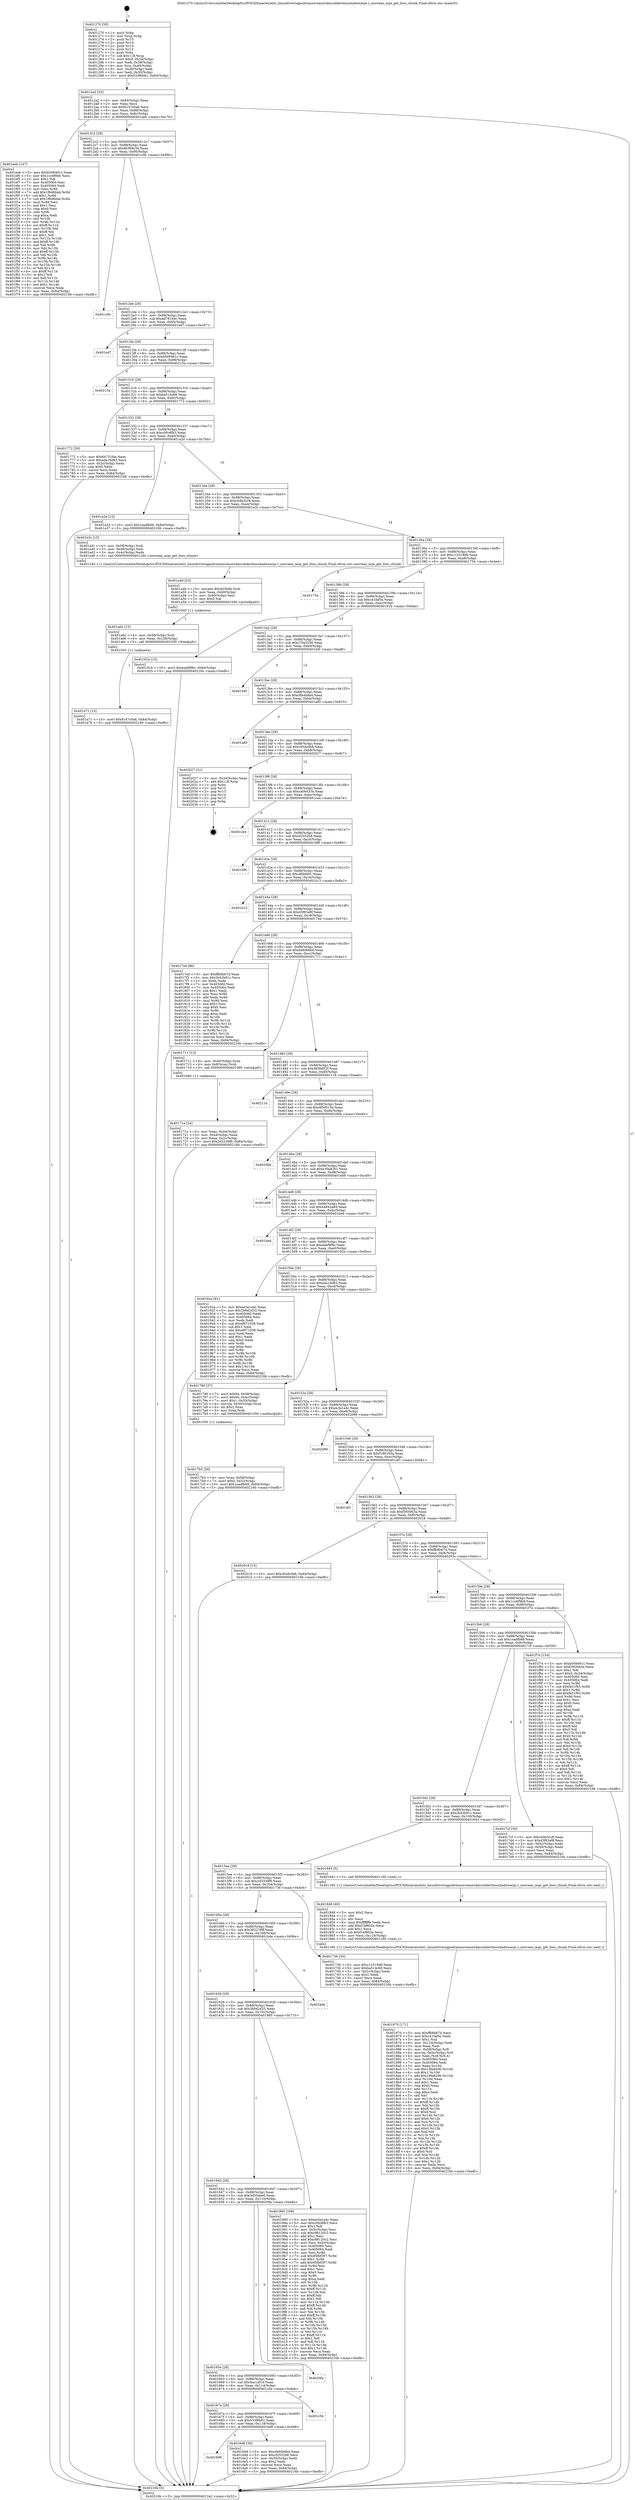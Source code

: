 digraph "0x401270" {
  label = "0x401270 (/mnt/c/Users/mathe/Desktop/tcc/POCII/binaries/extr_linuxdriversgpudrmnouveaunvkmsubdevbiosshadowacpi.c_nouveau_acpi_get_bios_chunk_Final-ollvm.out::main(0))"
  labelloc = "t"
  node[shape=record]

  Entry [label="",width=0.3,height=0.3,shape=circle,fillcolor=black,style=filled]
  "0x4012a2" [label="{
     0x4012a2 [32]\l
     | [instrs]\l
     &nbsp;&nbsp;0x4012a2 \<+6\>: mov -0x84(%rbp),%eax\l
     &nbsp;&nbsp;0x4012a8 \<+2\>: mov %eax,%ecx\l
     &nbsp;&nbsp;0x4012aa \<+6\>: sub $0x8147c0a6,%ecx\l
     &nbsp;&nbsp;0x4012b0 \<+6\>: mov %eax,-0x88(%rbp)\l
     &nbsp;&nbsp;0x4012b6 \<+6\>: mov %ecx,-0x8c(%rbp)\l
     &nbsp;&nbsp;0x4012bc \<+6\>: je 0000000000401eeb \<main+0xc7b\>\l
  }"]
  "0x401eeb" [label="{
     0x401eeb [147]\l
     | [instrs]\l
     &nbsp;&nbsp;0x401eeb \<+5\>: mov $0xb508461c,%eax\l
     &nbsp;&nbsp;0x401ef0 \<+5\>: mov $0x1cc6f9b8,%ecx\l
     &nbsp;&nbsp;0x401ef5 \<+2\>: mov $0x1,%dl\l
     &nbsp;&nbsp;0x401ef7 \<+7\>: mov 0x405060,%esi\l
     &nbsp;&nbsp;0x401efe \<+7\>: mov 0x405064,%edi\l
     &nbsp;&nbsp;0x401f05 \<+3\>: mov %esi,%r8d\l
     &nbsp;&nbsp;0x401f08 \<+7\>: add $0x1f6d6bbb,%r8d\l
     &nbsp;&nbsp;0x401f0f \<+4\>: sub $0x1,%r8d\l
     &nbsp;&nbsp;0x401f13 \<+7\>: sub $0x1f6d6bbb,%r8d\l
     &nbsp;&nbsp;0x401f1a \<+4\>: imul %r8d,%esi\l
     &nbsp;&nbsp;0x401f1e \<+3\>: and $0x1,%esi\l
     &nbsp;&nbsp;0x401f21 \<+3\>: cmp $0x0,%esi\l
     &nbsp;&nbsp;0x401f24 \<+4\>: sete %r9b\l
     &nbsp;&nbsp;0x401f28 \<+3\>: cmp $0xa,%edi\l
     &nbsp;&nbsp;0x401f2b \<+4\>: setl %r10b\l
     &nbsp;&nbsp;0x401f2f \<+3\>: mov %r9b,%r11b\l
     &nbsp;&nbsp;0x401f32 \<+4\>: xor $0xff,%r11b\l
     &nbsp;&nbsp;0x401f36 \<+3\>: mov %r10b,%bl\l
     &nbsp;&nbsp;0x401f39 \<+3\>: xor $0xff,%bl\l
     &nbsp;&nbsp;0x401f3c \<+3\>: xor $0x1,%dl\l
     &nbsp;&nbsp;0x401f3f \<+3\>: mov %r11b,%r14b\l
     &nbsp;&nbsp;0x401f42 \<+4\>: and $0xff,%r14b\l
     &nbsp;&nbsp;0x401f46 \<+3\>: and %dl,%r9b\l
     &nbsp;&nbsp;0x401f49 \<+3\>: mov %bl,%r15b\l
     &nbsp;&nbsp;0x401f4c \<+4\>: and $0xff,%r15b\l
     &nbsp;&nbsp;0x401f50 \<+3\>: and %dl,%r10b\l
     &nbsp;&nbsp;0x401f53 \<+3\>: or %r9b,%r14b\l
     &nbsp;&nbsp;0x401f56 \<+3\>: or %r10b,%r15b\l
     &nbsp;&nbsp;0x401f59 \<+3\>: xor %r15b,%r14b\l
     &nbsp;&nbsp;0x401f5c \<+3\>: or %bl,%r11b\l
     &nbsp;&nbsp;0x401f5f \<+4\>: xor $0xff,%r11b\l
     &nbsp;&nbsp;0x401f63 \<+3\>: or $0x1,%dl\l
     &nbsp;&nbsp;0x401f66 \<+3\>: and %dl,%r11b\l
     &nbsp;&nbsp;0x401f69 \<+3\>: or %r11b,%r14b\l
     &nbsp;&nbsp;0x401f6c \<+4\>: test $0x1,%r14b\l
     &nbsp;&nbsp;0x401f70 \<+3\>: cmovne %ecx,%eax\l
     &nbsp;&nbsp;0x401f73 \<+6\>: mov %eax,-0x84(%rbp)\l
     &nbsp;&nbsp;0x401f79 \<+5\>: jmp 000000000040216b \<main+0xefb\>\l
  }"]
  "0x4012c2" [label="{
     0x4012c2 [28]\l
     | [instrs]\l
     &nbsp;&nbsp;0x4012c2 \<+5\>: jmp 00000000004012c7 \<main+0x57\>\l
     &nbsp;&nbsp;0x4012c7 \<+6\>: mov -0x88(%rbp),%eax\l
     &nbsp;&nbsp;0x4012cd \<+5\>: sub $0x96399c34,%eax\l
     &nbsp;&nbsp;0x4012d2 \<+6\>: mov %eax,-0x90(%rbp)\l
     &nbsp;&nbsp;0x4012d8 \<+6\>: je 0000000000401c0b \<main+0x99b\>\l
  }"]
  Exit [label="",width=0.3,height=0.3,shape=circle,fillcolor=black,style=filled,peripheries=2]
  "0x401c0b" [label="{
     0x401c0b\l
  }", style=dashed]
  "0x4012de" [label="{
     0x4012de [28]\l
     | [instrs]\l
     &nbsp;&nbsp;0x4012de \<+5\>: jmp 00000000004012e3 \<main+0x73\>\l
     &nbsp;&nbsp;0x4012e3 \<+6\>: mov -0x88(%rbp),%eax\l
     &nbsp;&nbsp;0x4012e9 \<+5\>: sub $0xad781d4c,%eax\l
     &nbsp;&nbsp;0x4012ee \<+6\>: mov %eax,-0x94(%rbp)\l
     &nbsp;&nbsp;0x4012f4 \<+6\>: je 0000000000401ed7 \<main+0xc67\>\l
  }"]
  "0x401a71" [label="{
     0x401a71 [15]\l
     | [instrs]\l
     &nbsp;&nbsp;0x401a71 \<+10\>: movl $0x8147c0a6,-0x84(%rbp)\l
     &nbsp;&nbsp;0x401a7b \<+5\>: jmp 000000000040216b \<main+0xefb\>\l
  }"]
  "0x401ed7" [label="{
     0x401ed7\l
  }", style=dashed]
  "0x4012fa" [label="{
     0x4012fa [28]\l
     | [instrs]\l
     &nbsp;&nbsp;0x4012fa \<+5\>: jmp 00000000004012ff \<main+0x8f\>\l
     &nbsp;&nbsp;0x4012ff \<+6\>: mov -0x88(%rbp),%eax\l
     &nbsp;&nbsp;0x401305 \<+5\>: sub $0xb508461c,%eax\l
     &nbsp;&nbsp;0x40130a \<+6\>: mov %eax,-0x98(%rbp)\l
     &nbsp;&nbsp;0x401310 \<+6\>: je 000000000040215a \<main+0xeea\>\l
  }"]
  "0x401a62" [label="{
     0x401a62 [15]\l
     | [instrs]\l
     &nbsp;&nbsp;0x401a62 \<+4\>: mov -0x58(%rbp),%rdi\l
     &nbsp;&nbsp;0x401a66 \<+6\>: mov %eax,-0x128(%rbp)\l
     &nbsp;&nbsp;0x401a6c \<+5\>: call 0000000000401030 \<free@plt\>\l
     | [calls]\l
     &nbsp;&nbsp;0x401030 \{1\} (unknown)\l
  }"]
  "0x40215a" [label="{
     0x40215a\l
  }", style=dashed]
  "0x401316" [label="{
     0x401316 [28]\l
     | [instrs]\l
     &nbsp;&nbsp;0x401316 \<+5\>: jmp 000000000040131b \<main+0xab\>\l
     &nbsp;&nbsp;0x40131b \<+6\>: mov -0x88(%rbp),%eax\l
     &nbsp;&nbsp;0x401321 \<+5\>: sub $0xba514c66,%eax\l
     &nbsp;&nbsp;0x401326 \<+6\>: mov %eax,-0x9c(%rbp)\l
     &nbsp;&nbsp;0x40132c \<+6\>: je 0000000000401772 \<main+0x502\>\l
  }"]
  "0x401a4b" [label="{
     0x401a4b [23]\l
     | [instrs]\l
     &nbsp;&nbsp;0x401a4b \<+10\>: movabs $0x4030d6,%rdi\l
     &nbsp;&nbsp;0x401a55 \<+3\>: mov %eax,-0x60(%rbp)\l
     &nbsp;&nbsp;0x401a58 \<+3\>: mov -0x60(%rbp),%esi\l
     &nbsp;&nbsp;0x401a5b \<+2\>: mov $0x0,%al\l
     &nbsp;&nbsp;0x401a5d \<+5\>: call 0000000000401040 \<printf@plt\>\l
     | [calls]\l
     &nbsp;&nbsp;0x401040 \{1\} (unknown)\l
  }"]
  "0x401772" [label="{
     0x401772 [30]\l
     | [instrs]\l
     &nbsp;&nbsp;0x401772 \<+5\>: mov $0x6b731f4e,%eax\l
     &nbsp;&nbsp;0x401777 \<+5\>: mov $0xeda19d63,%ecx\l
     &nbsp;&nbsp;0x40177c \<+3\>: mov -0x2c(%rbp),%edx\l
     &nbsp;&nbsp;0x40177f \<+3\>: cmp $0x0,%edx\l
     &nbsp;&nbsp;0x401782 \<+3\>: cmove %ecx,%eax\l
     &nbsp;&nbsp;0x401785 \<+6\>: mov %eax,-0x84(%rbp)\l
     &nbsp;&nbsp;0x40178b \<+5\>: jmp 000000000040216b \<main+0xefb\>\l
  }"]
  "0x401332" [label="{
     0x401332 [28]\l
     | [instrs]\l
     &nbsp;&nbsp;0x401332 \<+5\>: jmp 0000000000401337 \<main+0xc7\>\l
     &nbsp;&nbsp;0x401337 \<+6\>: mov -0x88(%rbp),%eax\l
     &nbsp;&nbsp;0x40133d \<+5\>: sub $0xc00c8fb3,%eax\l
     &nbsp;&nbsp;0x401342 \<+6\>: mov %eax,-0xa0(%rbp)\l
     &nbsp;&nbsp;0x401348 \<+6\>: je 0000000000401a2d \<main+0x7bd\>\l
  }"]
  "0x401870" [label="{
     0x401870 [171]\l
     | [instrs]\l
     &nbsp;&nbsp;0x401870 \<+5\>: mov $0xffb8b67d,%ecx\l
     &nbsp;&nbsp;0x401875 \<+5\>: mov $0xc41faf5e,%edx\l
     &nbsp;&nbsp;0x40187a \<+3\>: mov $0x1,%sil\l
     &nbsp;&nbsp;0x40187d \<+6\>: mov -0x124(%rbp),%edi\l
     &nbsp;&nbsp;0x401883 \<+3\>: imul %eax,%edi\l
     &nbsp;&nbsp;0x401886 \<+4\>: mov -0x58(%rbp),%r8\l
     &nbsp;&nbsp;0x40188a \<+4\>: movslq -0x5c(%rbp),%r9\l
     &nbsp;&nbsp;0x40188e \<+4\>: mov %edi,(%r8,%r9,4)\l
     &nbsp;&nbsp;0x401892 \<+7\>: mov 0x405060,%eax\l
     &nbsp;&nbsp;0x401899 \<+7\>: mov 0x405064,%edi\l
     &nbsp;&nbsp;0x4018a0 \<+3\>: mov %eax,%r10d\l
     &nbsp;&nbsp;0x4018a3 \<+7\>: sub $0x19fa8290,%r10d\l
     &nbsp;&nbsp;0x4018aa \<+4\>: sub $0x1,%r10d\l
     &nbsp;&nbsp;0x4018ae \<+7\>: add $0x19fa8290,%r10d\l
     &nbsp;&nbsp;0x4018b5 \<+4\>: imul %r10d,%eax\l
     &nbsp;&nbsp;0x4018b9 \<+3\>: and $0x1,%eax\l
     &nbsp;&nbsp;0x4018bc \<+3\>: cmp $0x0,%eax\l
     &nbsp;&nbsp;0x4018bf \<+4\>: sete %r11b\l
     &nbsp;&nbsp;0x4018c3 \<+3\>: cmp $0xa,%edi\l
     &nbsp;&nbsp;0x4018c6 \<+3\>: setl %bl\l
     &nbsp;&nbsp;0x4018c9 \<+3\>: mov %r11b,%r14b\l
     &nbsp;&nbsp;0x4018cc \<+4\>: xor $0xff,%r14b\l
     &nbsp;&nbsp;0x4018d0 \<+3\>: mov %bl,%r15b\l
     &nbsp;&nbsp;0x4018d3 \<+4\>: xor $0xff,%r15b\l
     &nbsp;&nbsp;0x4018d7 \<+4\>: xor $0x0,%sil\l
     &nbsp;&nbsp;0x4018db \<+3\>: mov %r14b,%r12b\l
     &nbsp;&nbsp;0x4018de \<+4\>: and $0x0,%r12b\l
     &nbsp;&nbsp;0x4018e2 \<+3\>: and %sil,%r11b\l
     &nbsp;&nbsp;0x4018e5 \<+3\>: mov %r15b,%r13b\l
     &nbsp;&nbsp;0x4018e8 \<+4\>: and $0x0,%r13b\l
     &nbsp;&nbsp;0x4018ec \<+3\>: and %sil,%bl\l
     &nbsp;&nbsp;0x4018ef \<+3\>: or %r11b,%r12b\l
     &nbsp;&nbsp;0x4018f2 \<+3\>: or %bl,%r13b\l
     &nbsp;&nbsp;0x4018f5 \<+3\>: xor %r13b,%r12b\l
     &nbsp;&nbsp;0x4018f8 \<+3\>: or %r15b,%r14b\l
     &nbsp;&nbsp;0x4018fb \<+4\>: xor $0xff,%r14b\l
     &nbsp;&nbsp;0x4018ff \<+4\>: or $0x0,%sil\l
     &nbsp;&nbsp;0x401903 \<+3\>: and %sil,%r14b\l
     &nbsp;&nbsp;0x401906 \<+3\>: or %r14b,%r12b\l
     &nbsp;&nbsp;0x401909 \<+4\>: test $0x1,%r12b\l
     &nbsp;&nbsp;0x40190d \<+3\>: cmovne %edx,%ecx\l
     &nbsp;&nbsp;0x401910 \<+6\>: mov %ecx,-0x84(%rbp)\l
     &nbsp;&nbsp;0x401916 \<+5\>: jmp 000000000040216b \<main+0xefb\>\l
  }"]
  "0x401a2d" [label="{
     0x401a2d [15]\l
     | [instrs]\l
     &nbsp;&nbsp;0x401a2d \<+10\>: movl $0x1eadfb69,-0x84(%rbp)\l
     &nbsp;&nbsp;0x401a37 \<+5\>: jmp 000000000040216b \<main+0xefb\>\l
  }"]
  "0x40134e" [label="{
     0x40134e [28]\l
     | [instrs]\l
     &nbsp;&nbsp;0x40134e \<+5\>: jmp 0000000000401353 \<main+0xe3\>\l
     &nbsp;&nbsp;0x401353 \<+6\>: mov -0x88(%rbp),%eax\l
     &nbsp;&nbsp;0x401359 \<+5\>: sub $0xc04b3cc8,%eax\l
     &nbsp;&nbsp;0x40135e \<+6\>: mov %eax,-0xa4(%rbp)\l
     &nbsp;&nbsp;0x401364 \<+6\>: je 0000000000401a3c \<main+0x7cc\>\l
  }"]
  "0x401848" [label="{
     0x401848 [40]\l
     | [instrs]\l
     &nbsp;&nbsp;0x401848 \<+5\>: mov $0x2,%ecx\l
     &nbsp;&nbsp;0x40184d \<+1\>: cltd\l
     &nbsp;&nbsp;0x40184e \<+2\>: idiv %ecx\l
     &nbsp;&nbsp;0x401850 \<+6\>: imul $0xfffffffe,%edx,%ecx\l
     &nbsp;&nbsp;0x401856 \<+6\>: add $0xf1bf602e,%ecx\l
     &nbsp;&nbsp;0x40185c \<+3\>: add $0x1,%ecx\l
     &nbsp;&nbsp;0x40185f \<+6\>: sub $0xf1bf602e,%ecx\l
     &nbsp;&nbsp;0x401865 \<+6\>: mov %ecx,-0x124(%rbp)\l
     &nbsp;&nbsp;0x40186b \<+5\>: call 0000000000401160 \<next_i\>\l
     | [calls]\l
     &nbsp;&nbsp;0x401160 \{1\} (/mnt/c/Users/mathe/Desktop/tcc/POCII/binaries/extr_linuxdriversgpudrmnouveaunvkmsubdevbiosshadowacpi.c_nouveau_acpi_get_bios_chunk_Final-ollvm.out::next_i)\l
  }"]
  "0x401a3c" [label="{
     0x401a3c [15]\l
     | [instrs]\l
     &nbsp;&nbsp;0x401a3c \<+4\>: mov -0x58(%rbp),%rdi\l
     &nbsp;&nbsp;0x401a40 \<+3\>: mov -0x48(%rbp),%esi\l
     &nbsp;&nbsp;0x401a43 \<+3\>: mov -0x4c(%rbp),%edx\l
     &nbsp;&nbsp;0x401a46 \<+5\>: call 0000000000401240 \<nouveau_acpi_get_bios_chunk\>\l
     | [calls]\l
     &nbsp;&nbsp;0x401240 \{1\} (/mnt/c/Users/mathe/Desktop/tcc/POCII/binaries/extr_linuxdriversgpudrmnouveaunvkmsubdevbiosshadowacpi.c_nouveau_acpi_get_bios_chunk_Final-ollvm.out::nouveau_acpi_get_bios_chunk)\l
  }"]
  "0x40136a" [label="{
     0x40136a [28]\l
     | [instrs]\l
     &nbsp;&nbsp;0x40136a \<+5\>: jmp 000000000040136f \<main+0xff\>\l
     &nbsp;&nbsp;0x40136f \<+6\>: mov -0x88(%rbp),%eax\l
     &nbsp;&nbsp;0x401375 \<+5\>: sub $0xc12519d8,%eax\l
     &nbsp;&nbsp;0x40137a \<+6\>: mov %eax,-0xa8(%rbp)\l
     &nbsp;&nbsp;0x401380 \<+6\>: je 0000000000401754 \<main+0x4e4\>\l
  }"]
  "0x4017b5" [label="{
     0x4017b5 [26]\l
     | [instrs]\l
     &nbsp;&nbsp;0x4017b5 \<+4\>: mov %rax,-0x58(%rbp)\l
     &nbsp;&nbsp;0x4017b9 \<+7\>: movl $0x0,-0x5c(%rbp)\l
     &nbsp;&nbsp;0x4017c0 \<+10\>: movl $0x1eadfb69,-0x84(%rbp)\l
     &nbsp;&nbsp;0x4017ca \<+5\>: jmp 000000000040216b \<main+0xefb\>\l
  }"]
  "0x401754" [label="{
     0x401754\l
  }", style=dashed]
  "0x401386" [label="{
     0x401386 [28]\l
     | [instrs]\l
     &nbsp;&nbsp;0x401386 \<+5\>: jmp 000000000040138b \<main+0x11b\>\l
     &nbsp;&nbsp;0x40138b \<+6\>: mov -0x88(%rbp),%eax\l
     &nbsp;&nbsp;0x401391 \<+5\>: sub $0xc41faf5e,%eax\l
     &nbsp;&nbsp;0x401396 \<+6\>: mov %eax,-0xac(%rbp)\l
     &nbsp;&nbsp;0x40139c \<+6\>: je 000000000040191b \<main+0x6ab\>\l
  }"]
  "0x40171e" [label="{
     0x40171e [24]\l
     | [instrs]\l
     &nbsp;&nbsp;0x40171e \<+3\>: mov %eax,-0x44(%rbp)\l
     &nbsp;&nbsp;0x401721 \<+3\>: mov -0x44(%rbp),%eax\l
     &nbsp;&nbsp;0x401724 \<+3\>: mov %eax,-0x2c(%rbp)\l
     &nbsp;&nbsp;0x401727 \<+10\>: movl $0x2d3339f9,-0x84(%rbp)\l
     &nbsp;&nbsp;0x401731 \<+5\>: jmp 000000000040216b \<main+0xefb\>\l
  }"]
  "0x40191b" [label="{
     0x40191b [15]\l
     | [instrs]\l
     &nbsp;&nbsp;0x40191b \<+10\>: movl $0xeabf9f8c,-0x84(%rbp)\l
     &nbsp;&nbsp;0x401925 \<+5\>: jmp 000000000040216b \<main+0xefb\>\l
  }"]
  "0x4013a2" [label="{
     0x4013a2 [28]\l
     | [instrs]\l
     &nbsp;&nbsp;0x4013a2 \<+5\>: jmp 00000000004013a7 \<main+0x137\>\l
     &nbsp;&nbsp;0x4013a7 \<+6\>: mov -0x88(%rbp),%eax\l
     &nbsp;&nbsp;0x4013ad \<+5\>: sub $0xc70a5256,%eax\l
     &nbsp;&nbsp;0x4013b2 \<+6\>: mov %eax,-0xb0(%rbp)\l
     &nbsp;&nbsp;0x4013b8 \<+6\>: je 0000000000401d4f \<main+0xadf\>\l
  }"]
  "0x401270" [label="{
     0x401270 [50]\l
     | [instrs]\l
     &nbsp;&nbsp;0x401270 \<+1\>: push %rbp\l
     &nbsp;&nbsp;0x401271 \<+3\>: mov %rsp,%rbp\l
     &nbsp;&nbsp;0x401274 \<+2\>: push %r15\l
     &nbsp;&nbsp;0x401276 \<+2\>: push %r14\l
     &nbsp;&nbsp;0x401278 \<+2\>: push %r13\l
     &nbsp;&nbsp;0x40127a \<+2\>: push %r12\l
     &nbsp;&nbsp;0x40127c \<+1\>: push %rbx\l
     &nbsp;&nbsp;0x40127d \<+7\>: sub $0x118,%rsp\l
     &nbsp;&nbsp;0x401284 \<+7\>: movl $0x0,-0x34(%rbp)\l
     &nbsp;&nbsp;0x40128b \<+3\>: mov %edi,-0x38(%rbp)\l
     &nbsp;&nbsp;0x40128e \<+4\>: mov %rsi,-0x40(%rbp)\l
     &nbsp;&nbsp;0x401292 \<+3\>: mov -0x38(%rbp),%edi\l
     &nbsp;&nbsp;0x401295 \<+3\>: mov %edi,-0x30(%rbp)\l
     &nbsp;&nbsp;0x401298 \<+10\>: movl $0x533f6b81,-0x84(%rbp)\l
  }"]
  "0x401d4f" [label="{
     0x401d4f\l
  }", style=dashed]
  "0x4013be" [label="{
     0x4013be [28]\l
     | [instrs]\l
     &nbsp;&nbsp;0x4013be \<+5\>: jmp 00000000004013c3 \<main+0x153\>\l
     &nbsp;&nbsp;0x4013c3 \<+6\>: mov -0x88(%rbp),%eax\l
     &nbsp;&nbsp;0x4013c9 \<+5\>: sub $0xc8b4b8a4,%eax\l
     &nbsp;&nbsp;0x4013ce \<+6\>: mov %eax,-0xb4(%rbp)\l
     &nbsp;&nbsp;0x4013d4 \<+6\>: je 0000000000401a80 \<main+0x810\>\l
  }"]
  "0x40216b" [label="{
     0x40216b [5]\l
     | [instrs]\l
     &nbsp;&nbsp;0x40216b \<+5\>: jmp 00000000004012a2 \<main+0x32\>\l
  }"]
  "0x401a80" [label="{
     0x401a80\l
  }", style=dashed]
  "0x4013da" [label="{
     0x4013da [28]\l
     | [instrs]\l
     &nbsp;&nbsp;0x4013da \<+5\>: jmp 00000000004013df \<main+0x16f\>\l
     &nbsp;&nbsp;0x4013df \<+6\>: mov -0x88(%rbp),%eax\l
     &nbsp;&nbsp;0x4013e5 \<+5\>: sub $0xc93dc0b8,%eax\l
     &nbsp;&nbsp;0x4013ea \<+6\>: mov %eax,-0xb8(%rbp)\l
     &nbsp;&nbsp;0x4013f0 \<+6\>: je 0000000000402027 \<main+0xdb7\>\l
  }"]
  "0x401696" [label="{
     0x401696\l
  }", style=dashed]
  "0x402027" [label="{
     0x402027 [21]\l
     | [instrs]\l
     &nbsp;&nbsp;0x402027 \<+3\>: mov -0x34(%rbp),%eax\l
     &nbsp;&nbsp;0x40202a \<+7\>: add $0x118,%rsp\l
     &nbsp;&nbsp;0x402031 \<+1\>: pop %rbx\l
     &nbsp;&nbsp;0x402032 \<+2\>: pop %r12\l
     &nbsp;&nbsp;0x402034 \<+2\>: pop %r13\l
     &nbsp;&nbsp;0x402036 \<+2\>: pop %r14\l
     &nbsp;&nbsp;0x402038 \<+2\>: pop %r15\l
     &nbsp;&nbsp;0x40203a \<+1\>: pop %rbp\l
     &nbsp;&nbsp;0x40203b \<+1\>: ret\l
  }"]
  "0x4013f6" [label="{
     0x4013f6 [28]\l
     | [instrs]\l
     &nbsp;&nbsp;0x4013f6 \<+5\>: jmp 00000000004013fb \<main+0x18b\>\l
     &nbsp;&nbsp;0x4013fb \<+6\>: mov -0x88(%rbp),%eax\l
     &nbsp;&nbsp;0x401401 \<+5\>: sub $0xca094334,%eax\l
     &nbsp;&nbsp;0x401406 \<+6\>: mov %eax,-0xbc(%rbp)\l
     &nbsp;&nbsp;0x40140c \<+6\>: je 0000000000401ce4 \<main+0xa74\>\l
  }"]
  "0x4016d8" [label="{
     0x4016d8 [30]\l
     | [instrs]\l
     &nbsp;&nbsp;0x4016d8 \<+5\>: mov $0xd460b6bd,%eax\l
     &nbsp;&nbsp;0x4016dd \<+5\>: mov $0xcf2552b8,%ecx\l
     &nbsp;&nbsp;0x4016e2 \<+3\>: mov -0x30(%rbp),%edx\l
     &nbsp;&nbsp;0x4016e5 \<+3\>: cmp $0x2,%edx\l
     &nbsp;&nbsp;0x4016e8 \<+3\>: cmovne %ecx,%eax\l
     &nbsp;&nbsp;0x4016eb \<+6\>: mov %eax,-0x84(%rbp)\l
     &nbsp;&nbsp;0x4016f1 \<+5\>: jmp 000000000040216b \<main+0xefb\>\l
  }"]
  "0x401ce4" [label="{
     0x401ce4\l
  }", style=dashed]
  "0x401412" [label="{
     0x401412 [28]\l
     | [instrs]\l
     &nbsp;&nbsp;0x401412 \<+5\>: jmp 0000000000401417 \<main+0x1a7\>\l
     &nbsp;&nbsp;0x401417 \<+6\>: mov -0x88(%rbp),%eax\l
     &nbsp;&nbsp;0x40141d \<+5\>: sub $0xcf2552b8,%eax\l
     &nbsp;&nbsp;0x401422 \<+6\>: mov %eax,-0xc0(%rbp)\l
     &nbsp;&nbsp;0x401428 \<+6\>: je 00000000004016f6 \<main+0x486\>\l
  }"]
  "0x40167a" [label="{
     0x40167a [28]\l
     | [instrs]\l
     &nbsp;&nbsp;0x40167a \<+5\>: jmp 000000000040167f \<main+0x40f\>\l
     &nbsp;&nbsp;0x40167f \<+6\>: mov -0x88(%rbp),%eax\l
     &nbsp;&nbsp;0x401685 \<+5\>: sub $0x533f6b81,%eax\l
     &nbsp;&nbsp;0x40168a \<+6\>: mov %eax,-0x118(%rbp)\l
     &nbsp;&nbsp;0x401690 \<+6\>: je 00000000004016d8 \<main+0x468\>\l
  }"]
  "0x4016f6" [label="{
     0x4016f6\l
  }", style=dashed]
  "0x40142e" [label="{
     0x40142e [28]\l
     | [instrs]\l
     &nbsp;&nbsp;0x40142e \<+5\>: jmp 0000000000401433 \<main+0x1c3\>\l
     &nbsp;&nbsp;0x401433 \<+6\>: mov -0x88(%rbp),%eax\l
     &nbsp;&nbsp;0x401439 \<+5\>: sub $0xcf6bf491,%eax\l
     &nbsp;&nbsp;0x40143e \<+6\>: mov %eax,-0xc4(%rbp)\l
     &nbsp;&nbsp;0x401444 \<+6\>: je 0000000000401b13 \<main+0x8a3\>\l
  }"]
  "0x401c5b" [label="{
     0x401c5b\l
  }", style=dashed]
  "0x401b13" [label="{
     0x401b13\l
  }", style=dashed]
  "0x40144a" [label="{
     0x40144a [28]\l
     | [instrs]\l
     &nbsp;&nbsp;0x40144a \<+5\>: jmp 000000000040144f \<main+0x1df\>\l
     &nbsp;&nbsp;0x40144f \<+6\>: mov -0x88(%rbp),%eax\l
     &nbsp;&nbsp;0x401455 \<+5\>: sub $0xd3f83a9f,%eax\l
     &nbsp;&nbsp;0x40145a \<+6\>: mov %eax,-0xc8(%rbp)\l
     &nbsp;&nbsp;0x401460 \<+6\>: je 00000000004017ed \<main+0x57d\>\l
  }"]
  "0x40165e" [label="{
     0x40165e [28]\l
     | [instrs]\l
     &nbsp;&nbsp;0x40165e \<+5\>: jmp 0000000000401663 \<main+0x3f3\>\l
     &nbsp;&nbsp;0x401663 \<+6\>: mov -0x88(%rbp),%eax\l
     &nbsp;&nbsp;0x401669 \<+5\>: sub $0x4ac1af1d,%eax\l
     &nbsp;&nbsp;0x40166e \<+6\>: mov %eax,-0x114(%rbp)\l
     &nbsp;&nbsp;0x401674 \<+6\>: je 0000000000401c5b \<main+0x9eb\>\l
  }"]
  "0x4017ed" [label="{
     0x4017ed [86]\l
     | [instrs]\l
     &nbsp;&nbsp;0x4017ed \<+5\>: mov $0xffb8b67d,%eax\l
     &nbsp;&nbsp;0x4017f2 \<+5\>: mov $0x2b43b91c,%ecx\l
     &nbsp;&nbsp;0x4017f7 \<+2\>: xor %edx,%edx\l
     &nbsp;&nbsp;0x4017f9 \<+7\>: mov 0x405060,%esi\l
     &nbsp;&nbsp;0x401800 \<+7\>: mov 0x405064,%edi\l
     &nbsp;&nbsp;0x401807 \<+3\>: sub $0x1,%edx\l
     &nbsp;&nbsp;0x40180a \<+3\>: mov %esi,%r8d\l
     &nbsp;&nbsp;0x40180d \<+3\>: add %edx,%r8d\l
     &nbsp;&nbsp;0x401810 \<+4\>: imul %r8d,%esi\l
     &nbsp;&nbsp;0x401814 \<+3\>: and $0x1,%esi\l
     &nbsp;&nbsp;0x401817 \<+3\>: cmp $0x0,%esi\l
     &nbsp;&nbsp;0x40181a \<+4\>: sete %r9b\l
     &nbsp;&nbsp;0x40181e \<+3\>: cmp $0xa,%edi\l
     &nbsp;&nbsp;0x401821 \<+4\>: setl %r10b\l
     &nbsp;&nbsp;0x401825 \<+3\>: mov %r9b,%r11b\l
     &nbsp;&nbsp;0x401828 \<+3\>: and %r10b,%r11b\l
     &nbsp;&nbsp;0x40182b \<+3\>: xor %r10b,%r9b\l
     &nbsp;&nbsp;0x40182e \<+3\>: or %r9b,%r11b\l
     &nbsp;&nbsp;0x401831 \<+4\>: test $0x1,%r11b\l
     &nbsp;&nbsp;0x401835 \<+3\>: cmovne %ecx,%eax\l
     &nbsp;&nbsp;0x401838 \<+6\>: mov %eax,-0x84(%rbp)\l
     &nbsp;&nbsp;0x40183e \<+5\>: jmp 000000000040216b \<main+0xefb\>\l
  }"]
  "0x401466" [label="{
     0x401466 [28]\l
     | [instrs]\l
     &nbsp;&nbsp;0x401466 \<+5\>: jmp 000000000040146b \<main+0x1fb\>\l
     &nbsp;&nbsp;0x40146b \<+6\>: mov -0x88(%rbp),%eax\l
     &nbsp;&nbsp;0x401471 \<+5\>: sub $0xd460b6bd,%eax\l
     &nbsp;&nbsp;0x401476 \<+6\>: mov %eax,-0xcc(%rbp)\l
     &nbsp;&nbsp;0x40147c \<+6\>: je 0000000000401711 \<main+0x4a1\>\l
  }"]
  "0x4020fa" [label="{
     0x4020fa\l
  }", style=dashed]
  "0x401711" [label="{
     0x401711 [13]\l
     | [instrs]\l
     &nbsp;&nbsp;0x401711 \<+4\>: mov -0x40(%rbp),%rax\l
     &nbsp;&nbsp;0x401715 \<+4\>: mov 0x8(%rax),%rdi\l
     &nbsp;&nbsp;0x401719 \<+5\>: call 0000000000401060 \<atoi@plt\>\l
     | [calls]\l
     &nbsp;&nbsp;0x401060 \{1\} (unknown)\l
  }"]
  "0x401482" [label="{
     0x401482 [28]\l
     | [instrs]\l
     &nbsp;&nbsp;0x401482 \<+5\>: jmp 0000000000401487 \<main+0x217\>\l
     &nbsp;&nbsp;0x401487 \<+6\>: mov -0x88(%rbp),%eax\l
     &nbsp;&nbsp;0x40148d \<+5\>: sub $0xd93bd52f,%eax\l
     &nbsp;&nbsp;0x401492 \<+6\>: mov %eax,-0xd0(%rbp)\l
     &nbsp;&nbsp;0x401498 \<+6\>: je 0000000000402116 \<main+0xea6\>\l
  }"]
  "0x401642" [label="{
     0x401642 [28]\l
     | [instrs]\l
     &nbsp;&nbsp;0x401642 \<+5\>: jmp 0000000000401647 \<main+0x3d7\>\l
     &nbsp;&nbsp;0x401647 \<+6\>: mov -0x88(%rbp),%eax\l
     &nbsp;&nbsp;0x40164d \<+5\>: sub $0x3d50dee0,%eax\l
     &nbsp;&nbsp;0x401652 \<+6\>: mov %eax,-0x110(%rbp)\l
     &nbsp;&nbsp;0x401658 \<+6\>: je 00000000004020fa \<main+0xe8a\>\l
  }"]
  "0x402116" [label="{
     0x402116\l
  }", style=dashed]
  "0x40149e" [label="{
     0x40149e [28]\l
     | [instrs]\l
     &nbsp;&nbsp;0x40149e \<+5\>: jmp 00000000004014a3 \<main+0x233\>\l
     &nbsp;&nbsp;0x4014a3 \<+6\>: mov -0x88(%rbp),%eax\l
     &nbsp;&nbsp;0x4014a9 \<+5\>: sub $0xdf5d015e,%eax\l
     &nbsp;&nbsp;0x4014ae \<+6\>: mov %eax,-0xd4(%rbp)\l
     &nbsp;&nbsp;0x4014b4 \<+6\>: je 00000000004020bb \<main+0xe4b\>\l
  }"]
  "0x401985" [label="{
     0x401985 [168]\l
     | [instrs]\l
     &nbsp;&nbsp;0x401985 \<+5\>: mov $0xee3a1a4c,%eax\l
     &nbsp;&nbsp;0x40198a \<+5\>: mov $0xc00c8fb3,%ecx\l
     &nbsp;&nbsp;0x40198f \<+2\>: mov $0x1,%dl\l
     &nbsp;&nbsp;0x401991 \<+3\>: mov -0x5c(%rbp),%esi\l
     &nbsp;&nbsp;0x401994 \<+6\>: sub $0xc98120c2,%esi\l
     &nbsp;&nbsp;0x40199a \<+3\>: add $0x1,%esi\l
     &nbsp;&nbsp;0x40199d \<+6\>: add $0xc98120c2,%esi\l
     &nbsp;&nbsp;0x4019a3 \<+3\>: mov %esi,-0x5c(%rbp)\l
     &nbsp;&nbsp;0x4019a6 \<+7\>: mov 0x405060,%esi\l
     &nbsp;&nbsp;0x4019ad \<+7\>: mov 0x405064,%edi\l
     &nbsp;&nbsp;0x4019b4 \<+3\>: mov %esi,%r8d\l
     &nbsp;&nbsp;0x4019b7 \<+7\>: sub $0x95fbf397,%r8d\l
     &nbsp;&nbsp;0x4019be \<+4\>: sub $0x1,%r8d\l
     &nbsp;&nbsp;0x4019c2 \<+7\>: add $0x95fbf397,%r8d\l
     &nbsp;&nbsp;0x4019c9 \<+4\>: imul %r8d,%esi\l
     &nbsp;&nbsp;0x4019cd \<+3\>: and $0x1,%esi\l
     &nbsp;&nbsp;0x4019d0 \<+3\>: cmp $0x0,%esi\l
     &nbsp;&nbsp;0x4019d3 \<+4\>: sete %r9b\l
     &nbsp;&nbsp;0x4019d7 \<+3\>: cmp $0xa,%edi\l
     &nbsp;&nbsp;0x4019da \<+4\>: setl %r10b\l
     &nbsp;&nbsp;0x4019de \<+3\>: mov %r9b,%r11b\l
     &nbsp;&nbsp;0x4019e1 \<+4\>: xor $0xff,%r11b\l
     &nbsp;&nbsp;0x4019e5 \<+3\>: mov %r10b,%bl\l
     &nbsp;&nbsp;0x4019e8 \<+3\>: xor $0xff,%bl\l
     &nbsp;&nbsp;0x4019eb \<+3\>: xor $0x1,%dl\l
     &nbsp;&nbsp;0x4019ee \<+3\>: mov %r11b,%r14b\l
     &nbsp;&nbsp;0x4019f1 \<+4\>: and $0xff,%r14b\l
     &nbsp;&nbsp;0x4019f5 \<+3\>: and %dl,%r9b\l
     &nbsp;&nbsp;0x4019f8 \<+3\>: mov %bl,%r15b\l
     &nbsp;&nbsp;0x4019fb \<+4\>: and $0xff,%r15b\l
     &nbsp;&nbsp;0x4019ff \<+3\>: and %dl,%r10b\l
     &nbsp;&nbsp;0x401a02 \<+3\>: or %r9b,%r14b\l
     &nbsp;&nbsp;0x401a05 \<+3\>: or %r10b,%r15b\l
     &nbsp;&nbsp;0x401a08 \<+3\>: xor %r15b,%r14b\l
     &nbsp;&nbsp;0x401a0b \<+3\>: or %bl,%r11b\l
     &nbsp;&nbsp;0x401a0e \<+4\>: xor $0xff,%r11b\l
     &nbsp;&nbsp;0x401a12 \<+3\>: or $0x1,%dl\l
     &nbsp;&nbsp;0x401a15 \<+3\>: and %dl,%r11b\l
     &nbsp;&nbsp;0x401a18 \<+3\>: or %r11b,%r14b\l
     &nbsp;&nbsp;0x401a1b \<+4\>: test $0x1,%r14b\l
     &nbsp;&nbsp;0x401a1f \<+3\>: cmovne %ecx,%eax\l
     &nbsp;&nbsp;0x401a22 \<+6\>: mov %eax,-0x84(%rbp)\l
     &nbsp;&nbsp;0x401a28 \<+5\>: jmp 000000000040216b \<main+0xefb\>\l
  }"]
  "0x4020bb" [label="{
     0x4020bb\l
  }", style=dashed]
  "0x4014ba" [label="{
     0x4014ba [28]\l
     | [instrs]\l
     &nbsp;&nbsp;0x4014ba \<+5\>: jmp 00000000004014bf \<main+0x24f\>\l
     &nbsp;&nbsp;0x4014bf \<+6\>: mov -0x88(%rbp),%eax\l
     &nbsp;&nbsp;0x4014c5 \<+5\>: sub $0xe30a8261,%eax\l
     &nbsp;&nbsp;0x4014ca \<+6\>: mov %eax,-0xd8(%rbp)\l
     &nbsp;&nbsp;0x4014d0 \<+6\>: je 0000000000401eb9 \<main+0xc49\>\l
  }"]
  "0x401626" [label="{
     0x401626 [28]\l
     | [instrs]\l
     &nbsp;&nbsp;0x401626 \<+5\>: jmp 000000000040162b \<main+0x3bb\>\l
     &nbsp;&nbsp;0x40162b \<+6\>: mov -0x88(%rbp),%eax\l
     &nbsp;&nbsp;0x401631 \<+5\>: sub $0x3b6d2d33,%eax\l
     &nbsp;&nbsp;0x401636 \<+6\>: mov %eax,-0x10c(%rbp)\l
     &nbsp;&nbsp;0x40163c \<+6\>: je 0000000000401985 \<main+0x715\>\l
  }"]
  "0x401eb9" [label="{
     0x401eb9\l
  }", style=dashed]
  "0x4014d6" [label="{
     0x4014d6 [28]\l
     | [instrs]\l
     &nbsp;&nbsp;0x4014d6 \<+5\>: jmp 00000000004014db \<main+0x26b\>\l
     &nbsp;&nbsp;0x4014db \<+6\>: mov -0x88(%rbp),%eax\l
     &nbsp;&nbsp;0x4014e1 \<+5\>: sub $0xe4842a84,%eax\l
     &nbsp;&nbsp;0x4014e6 \<+6\>: mov %eax,-0xdc(%rbp)\l
     &nbsp;&nbsp;0x4014ec \<+6\>: je 0000000000401bed \<main+0x97d\>\l
  }"]
  "0x401bde" [label="{
     0x401bde\l
  }", style=dashed]
  "0x401bed" [label="{
     0x401bed\l
  }", style=dashed]
  "0x4014f2" [label="{
     0x4014f2 [28]\l
     | [instrs]\l
     &nbsp;&nbsp;0x4014f2 \<+5\>: jmp 00000000004014f7 \<main+0x287\>\l
     &nbsp;&nbsp;0x4014f7 \<+6\>: mov -0x88(%rbp),%eax\l
     &nbsp;&nbsp;0x4014fd \<+5\>: sub $0xeabf9f8c,%eax\l
     &nbsp;&nbsp;0x401502 \<+6\>: mov %eax,-0xe0(%rbp)\l
     &nbsp;&nbsp;0x401508 \<+6\>: je 000000000040192a \<main+0x6ba\>\l
  }"]
  "0x40160a" [label="{
     0x40160a [28]\l
     | [instrs]\l
     &nbsp;&nbsp;0x40160a \<+5\>: jmp 000000000040160f \<main+0x39f\>\l
     &nbsp;&nbsp;0x40160f \<+6\>: mov -0x88(%rbp),%eax\l
     &nbsp;&nbsp;0x401615 \<+5\>: sub $0x382278ff,%eax\l
     &nbsp;&nbsp;0x40161a \<+6\>: mov %eax,-0x108(%rbp)\l
     &nbsp;&nbsp;0x401620 \<+6\>: je 0000000000401bde \<main+0x96e\>\l
  }"]
  "0x40192a" [label="{
     0x40192a [91]\l
     | [instrs]\l
     &nbsp;&nbsp;0x40192a \<+5\>: mov $0xee3a1a4c,%eax\l
     &nbsp;&nbsp;0x40192f \<+5\>: mov $0x3b6d2d33,%ecx\l
     &nbsp;&nbsp;0x401934 \<+7\>: mov 0x405060,%edx\l
     &nbsp;&nbsp;0x40193b \<+7\>: mov 0x405064,%esi\l
     &nbsp;&nbsp;0x401942 \<+2\>: mov %edx,%edi\l
     &nbsp;&nbsp;0x401944 \<+6\>: sub $0xef071038,%edi\l
     &nbsp;&nbsp;0x40194a \<+3\>: sub $0x1,%edi\l
     &nbsp;&nbsp;0x40194d \<+6\>: add $0xef071038,%edi\l
     &nbsp;&nbsp;0x401953 \<+3\>: imul %edi,%edx\l
     &nbsp;&nbsp;0x401956 \<+3\>: and $0x1,%edx\l
     &nbsp;&nbsp;0x401959 \<+3\>: cmp $0x0,%edx\l
     &nbsp;&nbsp;0x40195c \<+4\>: sete %r8b\l
     &nbsp;&nbsp;0x401960 \<+3\>: cmp $0xa,%esi\l
     &nbsp;&nbsp;0x401963 \<+4\>: setl %r9b\l
     &nbsp;&nbsp;0x401967 \<+3\>: mov %r8b,%r10b\l
     &nbsp;&nbsp;0x40196a \<+3\>: and %r9b,%r10b\l
     &nbsp;&nbsp;0x40196d \<+3\>: xor %r9b,%r8b\l
     &nbsp;&nbsp;0x401970 \<+3\>: or %r8b,%r10b\l
     &nbsp;&nbsp;0x401973 \<+4\>: test $0x1,%r10b\l
     &nbsp;&nbsp;0x401977 \<+3\>: cmovne %ecx,%eax\l
     &nbsp;&nbsp;0x40197a \<+6\>: mov %eax,-0x84(%rbp)\l
     &nbsp;&nbsp;0x401980 \<+5\>: jmp 000000000040216b \<main+0xefb\>\l
  }"]
  "0x40150e" [label="{
     0x40150e [28]\l
     | [instrs]\l
     &nbsp;&nbsp;0x40150e \<+5\>: jmp 0000000000401513 \<main+0x2a3\>\l
     &nbsp;&nbsp;0x401513 \<+6\>: mov -0x88(%rbp),%eax\l
     &nbsp;&nbsp;0x401519 \<+5\>: sub $0xeda19d63,%eax\l
     &nbsp;&nbsp;0x40151e \<+6\>: mov %eax,-0xe4(%rbp)\l
     &nbsp;&nbsp;0x401524 \<+6\>: je 0000000000401790 \<main+0x520\>\l
  }"]
  "0x401736" [label="{
     0x401736 [30]\l
     | [instrs]\l
     &nbsp;&nbsp;0x401736 \<+5\>: mov $0xc12519d8,%eax\l
     &nbsp;&nbsp;0x40173b \<+5\>: mov $0xba514c66,%ecx\l
     &nbsp;&nbsp;0x401740 \<+3\>: mov -0x2c(%rbp),%edx\l
     &nbsp;&nbsp;0x401743 \<+3\>: cmp $0x1,%edx\l
     &nbsp;&nbsp;0x401746 \<+3\>: cmovl %ecx,%eax\l
     &nbsp;&nbsp;0x401749 \<+6\>: mov %eax,-0x84(%rbp)\l
     &nbsp;&nbsp;0x40174f \<+5\>: jmp 000000000040216b \<main+0xefb\>\l
  }"]
  "0x401790" [label="{
     0x401790 [37]\l
     | [instrs]\l
     &nbsp;&nbsp;0x401790 \<+7\>: movl $0x64,-0x48(%rbp)\l
     &nbsp;&nbsp;0x401797 \<+7\>: movl $0x64,-0x4c(%rbp)\l
     &nbsp;&nbsp;0x40179e \<+7\>: movl $0x1,-0x50(%rbp)\l
     &nbsp;&nbsp;0x4017a5 \<+4\>: movslq -0x50(%rbp),%rax\l
     &nbsp;&nbsp;0x4017a9 \<+4\>: shl $0x2,%rax\l
     &nbsp;&nbsp;0x4017ad \<+3\>: mov %rax,%rdi\l
     &nbsp;&nbsp;0x4017b0 \<+5\>: call 0000000000401050 \<malloc@plt\>\l
     | [calls]\l
     &nbsp;&nbsp;0x401050 \{1\} (unknown)\l
  }"]
  "0x40152a" [label="{
     0x40152a [28]\l
     | [instrs]\l
     &nbsp;&nbsp;0x40152a \<+5\>: jmp 000000000040152f \<main+0x2bf\>\l
     &nbsp;&nbsp;0x40152f \<+6\>: mov -0x88(%rbp),%eax\l
     &nbsp;&nbsp;0x401535 \<+5\>: sub $0xee3a1a4c,%eax\l
     &nbsp;&nbsp;0x40153a \<+6\>: mov %eax,-0xe8(%rbp)\l
     &nbsp;&nbsp;0x401540 \<+6\>: je 0000000000402099 \<main+0xe29\>\l
  }"]
  "0x4015ee" [label="{
     0x4015ee [28]\l
     | [instrs]\l
     &nbsp;&nbsp;0x4015ee \<+5\>: jmp 00000000004015f3 \<main+0x383\>\l
     &nbsp;&nbsp;0x4015f3 \<+6\>: mov -0x88(%rbp),%eax\l
     &nbsp;&nbsp;0x4015f9 \<+5\>: sub $0x2d3339f9,%eax\l
     &nbsp;&nbsp;0x4015fe \<+6\>: mov %eax,-0x104(%rbp)\l
     &nbsp;&nbsp;0x401604 \<+6\>: je 0000000000401736 \<main+0x4c6\>\l
  }"]
  "0x402099" [label="{
     0x402099\l
  }", style=dashed]
  "0x401546" [label="{
     0x401546 [28]\l
     | [instrs]\l
     &nbsp;&nbsp;0x401546 \<+5\>: jmp 000000000040154b \<main+0x2db\>\l
     &nbsp;&nbsp;0x40154b \<+6\>: mov -0x88(%rbp),%eax\l
     &nbsp;&nbsp;0x401551 \<+5\>: sub $0xf186183a,%eax\l
     &nbsp;&nbsp;0x401556 \<+6\>: mov %eax,-0xec(%rbp)\l
     &nbsp;&nbsp;0x40155c \<+6\>: je 0000000000401df1 \<main+0xb81\>\l
  }"]
  "0x401843" [label="{
     0x401843 [5]\l
     | [instrs]\l
     &nbsp;&nbsp;0x401843 \<+5\>: call 0000000000401160 \<next_i\>\l
     | [calls]\l
     &nbsp;&nbsp;0x401160 \{1\} (/mnt/c/Users/mathe/Desktop/tcc/POCII/binaries/extr_linuxdriversgpudrmnouveaunvkmsubdevbiosshadowacpi.c_nouveau_acpi_get_bios_chunk_Final-ollvm.out::next_i)\l
  }"]
  "0x401df1" [label="{
     0x401df1\l
  }", style=dashed]
  "0x401562" [label="{
     0x401562 [28]\l
     | [instrs]\l
     &nbsp;&nbsp;0x401562 \<+5\>: jmp 0000000000401567 \<main+0x2f7\>\l
     &nbsp;&nbsp;0x401567 \<+6\>: mov -0x88(%rbp),%eax\l
     &nbsp;&nbsp;0x40156d \<+5\>: sub $0xf393063a,%eax\l
     &nbsp;&nbsp;0x401572 \<+6\>: mov %eax,-0xf0(%rbp)\l
     &nbsp;&nbsp;0x401578 \<+6\>: je 0000000000402018 \<main+0xda8\>\l
  }"]
  "0x4015d2" [label="{
     0x4015d2 [28]\l
     | [instrs]\l
     &nbsp;&nbsp;0x4015d2 \<+5\>: jmp 00000000004015d7 \<main+0x367\>\l
     &nbsp;&nbsp;0x4015d7 \<+6\>: mov -0x88(%rbp),%eax\l
     &nbsp;&nbsp;0x4015dd \<+5\>: sub $0x2b43b91c,%eax\l
     &nbsp;&nbsp;0x4015e2 \<+6\>: mov %eax,-0x100(%rbp)\l
     &nbsp;&nbsp;0x4015e8 \<+6\>: je 0000000000401843 \<main+0x5d3\>\l
  }"]
  "0x402018" [label="{
     0x402018 [15]\l
     | [instrs]\l
     &nbsp;&nbsp;0x402018 \<+10\>: movl $0xc93dc0b8,-0x84(%rbp)\l
     &nbsp;&nbsp;0x402022 \<+5\>: jmp 000000000040216b \<main+0xefb\>\l
  }"]
  "0x40157e" [label="{
     0x40157e [28]\l
     | [instrs]\l
     &nbsp;&nbsp;0x40157e \<+5\>: jmp 0000000000401583 \<main+0x313\>\l
     &nbsp;&nbsp;0x401583 \<+6\>: mov -0x88(%rbp),%eax\l
     &nbsp;&nbsp;0x401589 \<+5\>: sub $0xffb8b67d,%eax\l
     &nbsp;&nbsp;0x40158e \<+6\>: mov %eax,-0xf4(%rbp)\l
     &nbsp;&nbsp;0x401594 \<+6\>: je 000000000040203c \<main+0xdcc\>\l
  }"]
  "0x4017cf" [label="{
     0x4017cf [30]\l
     | [instrs]\l
     &nbsp;&nbsp;0x4017cf \<+5\>: mov $0xc04b3cc8,%eax\l
     &nbsp;&nbsp;0x4017d4 \<+5\>: mov $0xd3f83a9f,%ecx\l
     &nbsp;&nbsp;0x4017d9 \<+3\>: mov -0x5c(%rbp),%edx\l
     &nbsp;&nbsp;0x4017dc \<+3\>: cmp -0x50(%rbp),%edx\l
     &nbsp;&nbsp;0x4017df \<+3\>: cmovl %ecx,%eax\l
     &nbsp;&nbsp;0x4017e2 \<+6\>: mov %eax,-0x84(%rbp)\l
     &nbsp;&nbsp;0x4017e8 \<+5\>: jmp 000000000040216b \<main+0xefb\>\l
  }"]
  "0x40203c" [label="{
     0x40203c\l
  }", style=dashed]
  "0x40159a" [label="{
     0x40159a [28]\l
     | [instrs]\l
     &nbsp;&nbsp;0x40159a \<+5\>: jmp 000000000040159f \<main+0x32f\>\l
     &nbsp;&nbsp;0x40159f \<+6\>: mov -0x88(%rbp),%eax\l
     &nbsp;&nbsp;0x4015a5 \<+5\>: sub $0x1cc6f9b8,%eax\l
     &nbsp;&nbsp;0x4015aa \<+6\>: mov %eax,-0xf8(%rbp)\l
     &nbsp;&nbsp;0x4015b0 \<+6\>: je 0000000000401f7e \<main+0xd0e\>\l
  }"]
  "0x4015b6" [label="{
     0x4015b6 [28]\l
     | [instrs]\l
     &nbsp;&nbsp;0x4015b6 \<+5\>: jmp 00000000004015bb \<main+0x34b\>\l
     &nbsp;&nbsp;0x4015bb \<+6\>: mov -0x88(%rbp),%eax\l
     &nbsp;&nbsp;0x4015c1 \<+5\>: sub $0x1eadfb69,%eax\l
     &nbsp;&nbsp;0x4015c6 \<+6\>: mov %eax,-0xfc(%rbp)\l
     &nbsp;&nbsp;0x4015cc \<+6\>: je 00000000004017cf \<main+0x55f\>\l
  }"]
  "0x401f7e" [label="{
     0x401f7e [154]\l
     | [instrs]\l
     &nbsp;&nbsp;0x401f7e \<+5\>: mov $0xb508461c,%eax\l
     &nbsp;&nbsp;0x401f83 \<+5\>: mov $0xf393063a,%ecx\l
     &nbsp;&nbsp;0x401f88 \<+2\>: mov $0x1,%dl\l
     &nbsp;&nbsp;0x401f8a \<+7\>: movl $0x0,-0x34(%rbp)\l
     &nbsp;&nbsp;0x401f91 \<+7\>: mov 0x405060,%esi\l
     &nbsp;&nbsp;0x401f98 \<+7\>: mov 0x405064,%edi\l
     &nbsp;&nbsp;0x401f9f \<+3\>: mov %esi,%r8d\l
     &nbsp;&nbsp;0x401fa2 \<+7\>: sub $0xfa51f93,%r8d\l
     &nbsp;&nbsp;0x401fa9 \<+4\>: sub $0x1,%r8d\l
     &nbsp;&nbsp;0x401fad \<+7\>: add $0xfa51f93,%r8d\l
     &nbsp;&nbsp;0x401fb4 \<+4\>: imul %r8d,%esi\l
     &nbsp;&nbsp;0x401fb8 \<+3\>: and $0x1,%esi\l
     &nbsp;&nbsp;0x401fbb \<+3\>: cmp $0x0,%esi\l
     &nbsp;&nbsp;0x401fbe \<+4\>: sete %r9b\l
     &nbsp;&nbsp;0x401fc2 \<+3\>: cmp $0xa,%edi\l
     &nbsp;&nbsp;0x401fc5 \<+4\>: setl %r10b\l
     &nbsp;&nbsp;0x401fc9 \<+3\>: mov %r9b,%r11b\l
     &nbsp;&nbsp;0x401fcc \<+4\>: xor $0xff,%r11b\l
     &nbsp;&nbsp;0x401fd0 \<+3\>: mov %r10b,%bl\l
     &nbsp;&nbsp;0x401fd3 \<+3\>: xor $0xff,%bl\l
     &nbsp;&nbsp;0x401fd6 \<+3\>: xor $0x0,%dl\l
     &nbsp;&nbsp;0x401fd9 \<+3\>: mov %r11b,%r14b\l
     &nbsp;&nbsp;0x401fdc \<+4\>: and $0x0,%r14b\l
     &nbsp;&nbsp;0x401fe0 \<+3\>: and %dl,%r9b\l
     &nbsp;&nbsp;0x401fe3 \<+3\>: mov %bl,%r15b\l
     &nbsp;&nbsp;0x401fe6 \<+4\>: and $0x0,%r15b\l
     &nbsp;&nbsp;0x401fea \<+3\>: and %dl,%r10b\l
     &nbsp;&nbsp;0x401fed \<+3\>: or %r9b,%r14b\l
     &nbsp;&nbsp;0x401ff0 \<+3\>: or %r10b,%r15b\l
     &nbsp;&nbsp;0x401ff3 \<+3\>: xor %r15b,%r14b\l
     &nbsp;&nbsp;0x401ff6 \<+3\>: or %bl,%r11b\l
     &nbsp;&nbsp;0x401ff9 \<+4\>: xor $0xff,%r11b\l
     &nbsp;&nbsp;0x401ffd \<+3\>: or $0x0,%dl\l
     &nbsp;&nbsp;0x402000 \<+3\>: and %dl,%r11b\l
     &nbsp;&nbsp;0x402003 \<+3\>: or %r11b,%r14b\l
     &nbsp;&nbsp;0x402006 \<+4\>: test $0x1,%r14b\l
     &nbsp;&nbsp;0x40200a \<+3\>: cmovne %ecx,%eax\l
     &nbsp;&nbsp;0x40200d \<+6\>: mov %eax,-0x84(%rbp)\l
     &nbsp;&nbsp;0x402013 \<+5\>: jmp 000000000040216b \<main+0xefb\>\l
  }"]
  Entry -> "0x401270" [label=" 1"]
  "0x4012a2" -> "0x401eeb" [label=" 1"]
  "0x4012a2" -> "0x4012c2" [label=" 17"]
  "0x402027" -> Exit [label=" 1"]
  "0x4012c2" -> "0x401c0b" [label=" 0"]
  "0x4012c2" -> "0x4012de" [label=" 17"]
  "0x402018" -> "0x40216b" [label=" 1"]
  "0x4012de" -> "0x401ed7" [label=" 0"]
  "0x4012de" -> "0x4012fa" [label=" 17"]
  "0x401f7e" -> "0x40216b" [label=" 1"]
  "0x4012fa" -> "0x40215a" [label=" 0"]
  "0x4012fa" -> "0x401316" [label=" 17"]
  "0x401eeb" -> "0x40216b" [label=" 1"]
  "0x401316" -> "0x401772" [label=" 1"]
  "0x401316" -> "0x401332" [label=" 16"]
  "0x401a71" -> "0x40216b" [label=" 1"]
  "0x401332" -> "0x401a2d" [label=" 1"]
  "0x401332" -> "0x40134e" [label=" 15"]
  "0x401a62" -> "0x401a71" [label=" 1"]
  "0x40134e" -> "0x401a3c" [label=" 1"]
  "0x40134e" -> "0x40136a" [label=" 14"]
  "0x401a4b" -> "0x401a62" [label=" 1"]
  "0x40136a" -> "0x401754" [label=" 0"]
  "0x40136a" -> "0x401386" [label=" 14"]
  "0x401a3c" -> "0x401a4b" [label=" 1"]
  "0x401386" -> "0x40191b" [label=" 1"]
  "0x401386" -> "0x4013a2" [label=" 13"]
  "0x401a2d" -> "0x40216b" [label=" 1"]
  "0x4013a2" -> "0x401d4f" [label=" 0"]
  "0x4013a2" -> "0x4013be" [label=" 13"]
  "0x401985" -> "0x40216b" [label=" 1"]
  "0x4013be" -> "0x401a80" [label=" 0"]
  "0x4013be" -> "0x4013da" [label=" 13"]
  "0x40192a" -> "0x40216b" [label=" 1"]
  "0x4013da" -> "0x402027" [label=" 1"]
  "0x4013da" -> "0x4013f6" [label=" 12"]
  "0x40191b" -> "0x40216b" [label=" 1"]
  "0x4013f6" -> "0x401ce4" [label=" 0"]
  "0x4013f6" -> "0x401412" [label=" 12"]
  "0x401870" -> "0x40216b" [label=" 1"]
  "0x401412" -> "0x4016f6" [label=" 0"]
  "0x401412" -> "0x40142e" [label=" 12"]
  "0x401843" -> "0x401848" [label=" 1"]
  "0x40142e" -> "0x401b13" [label=" 0"]
  "0x40142e" -> "0x40144a" [label=" 12"]
  "0x4017ed" -> "0x40216b" [label=" 1"]
  "0x40144a" -> "0x4017ed" [label=" 1"]
  "0x40144a" -> "0x401466" [label=" 11"]
  "0x4017b5" -> "0x40216b" [label=" 1"]
  "0x401466" -> "0x401711" [label=" 1"]
  "0x401466" -> "0x401482" [label=" 10"]
  "0x401790" -> "0x4017b5" [label=" 1"]
  "0x401482" -> "0x402116" [label=" 0"]
  "0x401482" -> "0x40149e" [label=" 10"]
  "0x401736" -> "0x40216b" [label=" 1"]
  "0x40149e" -> "0x4020bb" [label=" 0"]
  "0x40149e" -> "0x4014ba" [label=" 10"]
  "0x40171e" -> "0x40216b" [label=" 1"]
  "0x4014ba" -> "0x401eb9" [label=" 0"]
  "0x4014ba" -> "0x4014d6" [label=" 10"]
  "0x40216b" -> "0x4012a2" [label=" 17"]
  "0x4014d6" -> "0x401bed" [label=" 0"]
  "0x4014d6" -> "0x4014f2" [label=" 10"]
  "0x401270" -> "0x4012a2" [label=" 1"]
  "0x4014f2" -> "0x40192a" [label=" 1"]
  "0x4014f2" -> "0x40150e" [label=" 9"]
  "0x40167a" -> "0x401696" [label=" 0"]
  "0x40150e" -> "0x401790" [label=" 1"]
  "0x40150e" -> "0x40152a" [label=" 8"]
  "0x40167a" -> "0x4016d8" [label=" 1"]
  "0x40152a" -> "0x402099" [label=" 0"]
  "0x40152a" -> "0x401546" [label=" 8"]
  "0x40165e" -> "0x40167a" [label=" 1"]
  "0x401546" -> "0x401df1" [label=" 0"]
  "0x401546" -> "0x401562" [label=" 8"]
  "0x40165e" -> "0x401c5b" [label=" 0"]
  "0x401562" -> "0x402018" [label=" 1"]
  "0x401562" -> "0x40157e" [label=" 7"]
  "0x401642" -> "0x40165e" [label=" 1"]
  "0x40157e" -> "0x40203c" [label=" 0"]
  "0x40157e" -> "0x40159a" [label=" 7"]
  "0x401642" -> "0x4020fa" [label=" 0"]
  "0x40159a" -> "0x401f7e" [label=" 1"]
  "0x40159a" -> "0x4015b6" [label=" 6"]
  "0x401772" -> "0x40216b" [label=" 1"]
  "0x4015b6" -> "0x4017cf" [label=" 2"]
  "0x4015b6" -> "0x4015d2" [label=" 4"]
  "0x4017cf" -> "0x40216b" [label=" 2"]
  "0x4015d2" -> "0x401843" [label=" 1"]
  "0x4015d2" -> "0x4015ee" [label=" 3"]
  "0x401848" -> "0x401870" [label=" 1"]
  "0x4015ee" -> "0x401736" [label=" 1"]
  "0x4015ee" -> "0x40160a" [label=" 2"]
  "0x4016d8" -> "0x40216b" [label=" 1"]
  "0x40160a" -> "0x401bde" [label=" 0"]
  "0x40160a" -> "0x401626" [label=" 2"]
  "0x401711" -> "0x40171e" [label=" 1"]
  "0x401626" -> "0x401985" [label=" 1"]
  "0x401626" -> "0x401642" [label=" 1"]
}
